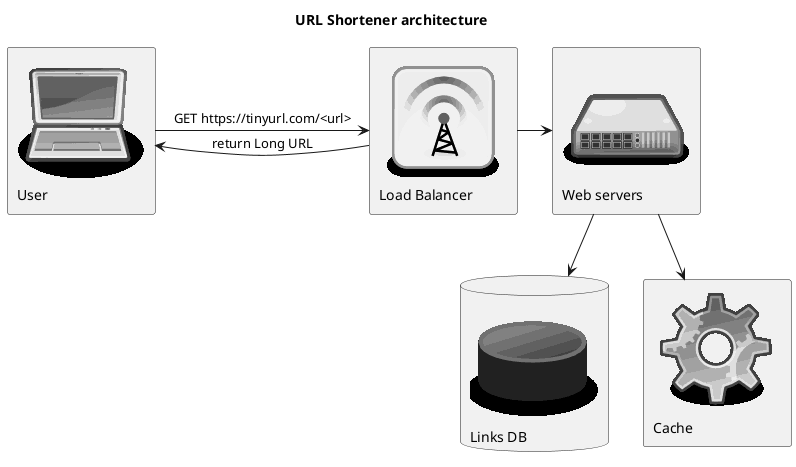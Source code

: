 @startuml
!include <osa/laptop/laptop>
!include <osa/hub/hub>
!include <osa/database/database>
!include <osa/ics/drive/drive>
!include <osa/wireless/network/network>

title URL Shortener architecture

rectangle "<$laptop>\nUser" as user
rectangle "<$network>\nLoad Balancer" as balancer
rectangle "<$hub>\nWeb servers" as servers
database "<$database>\nLinks DB" as db
rectangle "<$drive>\nCache" as cache

user -> balancer : GET https://tinyurl.com/<url>
balancer -> user : return Long URL
balancer -> servers
servers --> db
servers --> cache

@enduml

